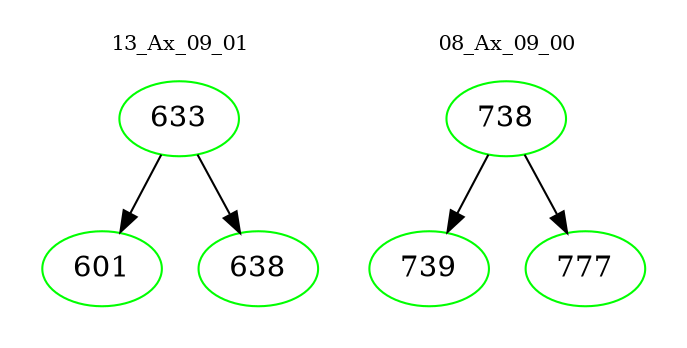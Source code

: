 digraph{
subgraph cluster_0 {
color = white
label = "13_Ax_09_01";
fontsize=10;
T0_633 [label="633", color="green"]
T0_633 -> T0_601 [color="black"]
T0_601 [label="601", color="green"]
T0_633 -> T0_638 [color="black"]
T0_638 [label="638", color="green"]
}
subgraph cluster_1 {
color = white
label = "08_Ax_09_00";
fontsize=10;
T1_738 [label="738", color="green"]
T1_738 -> T1_739 [color="black"]
T1_739 [label="739", color="green"]
T1_738 -> T1_777 [color="black"]
T1_777 [label="777", color="green"]
}
}
